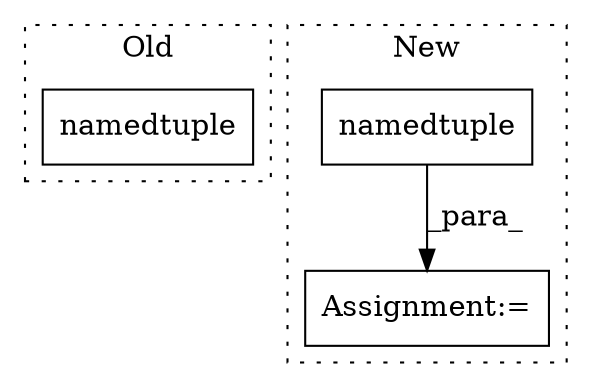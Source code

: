 digraph G {
subgraph cluster0 {
1 [label="namedtuple" a="32" s="1363,1450" l="11,1" shape="box"];
label = "Old";
style="dotted";
}
subgraph cluster1 {
2 [label="namedtuple" a="32" s="1598,1630" l="11,1" shape="box"];
3 [label="Assignment:=" a="7" s="1597" l="1" shape="box"];
label = "New";
style="dotted";
}
2 -> 3 [label="_para_"];
}